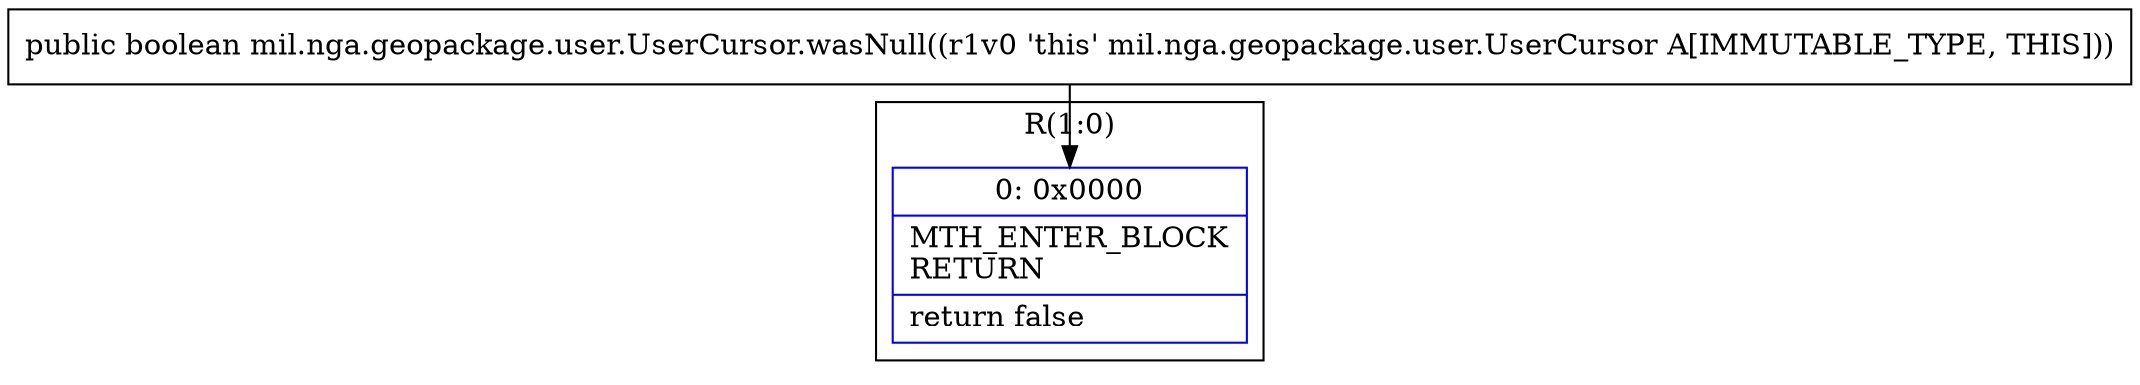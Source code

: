 digraph "CFG formil.nga.geopackage.user.UserCursor.wasNull()Z" {
subgraph cluster_Region_893446597 {
label = "R(1:0)";
node [shape=record,color=blue];
Node_0 [shape=record,label="{0\:\ 0x0000|MTH_ENTER_BLOCK\lRETURN\l|return false\l}"];
}
MethodNode[shape=record,label="{public boolean mil.nga.geopackage.user.UserCursor.wasNull((r1v0 'this' mil.nga.geopackage.user.UserCursor A[IMMUTABLE_TYPE, THIS])) }"];
MethodNode -> Node_0;
}

